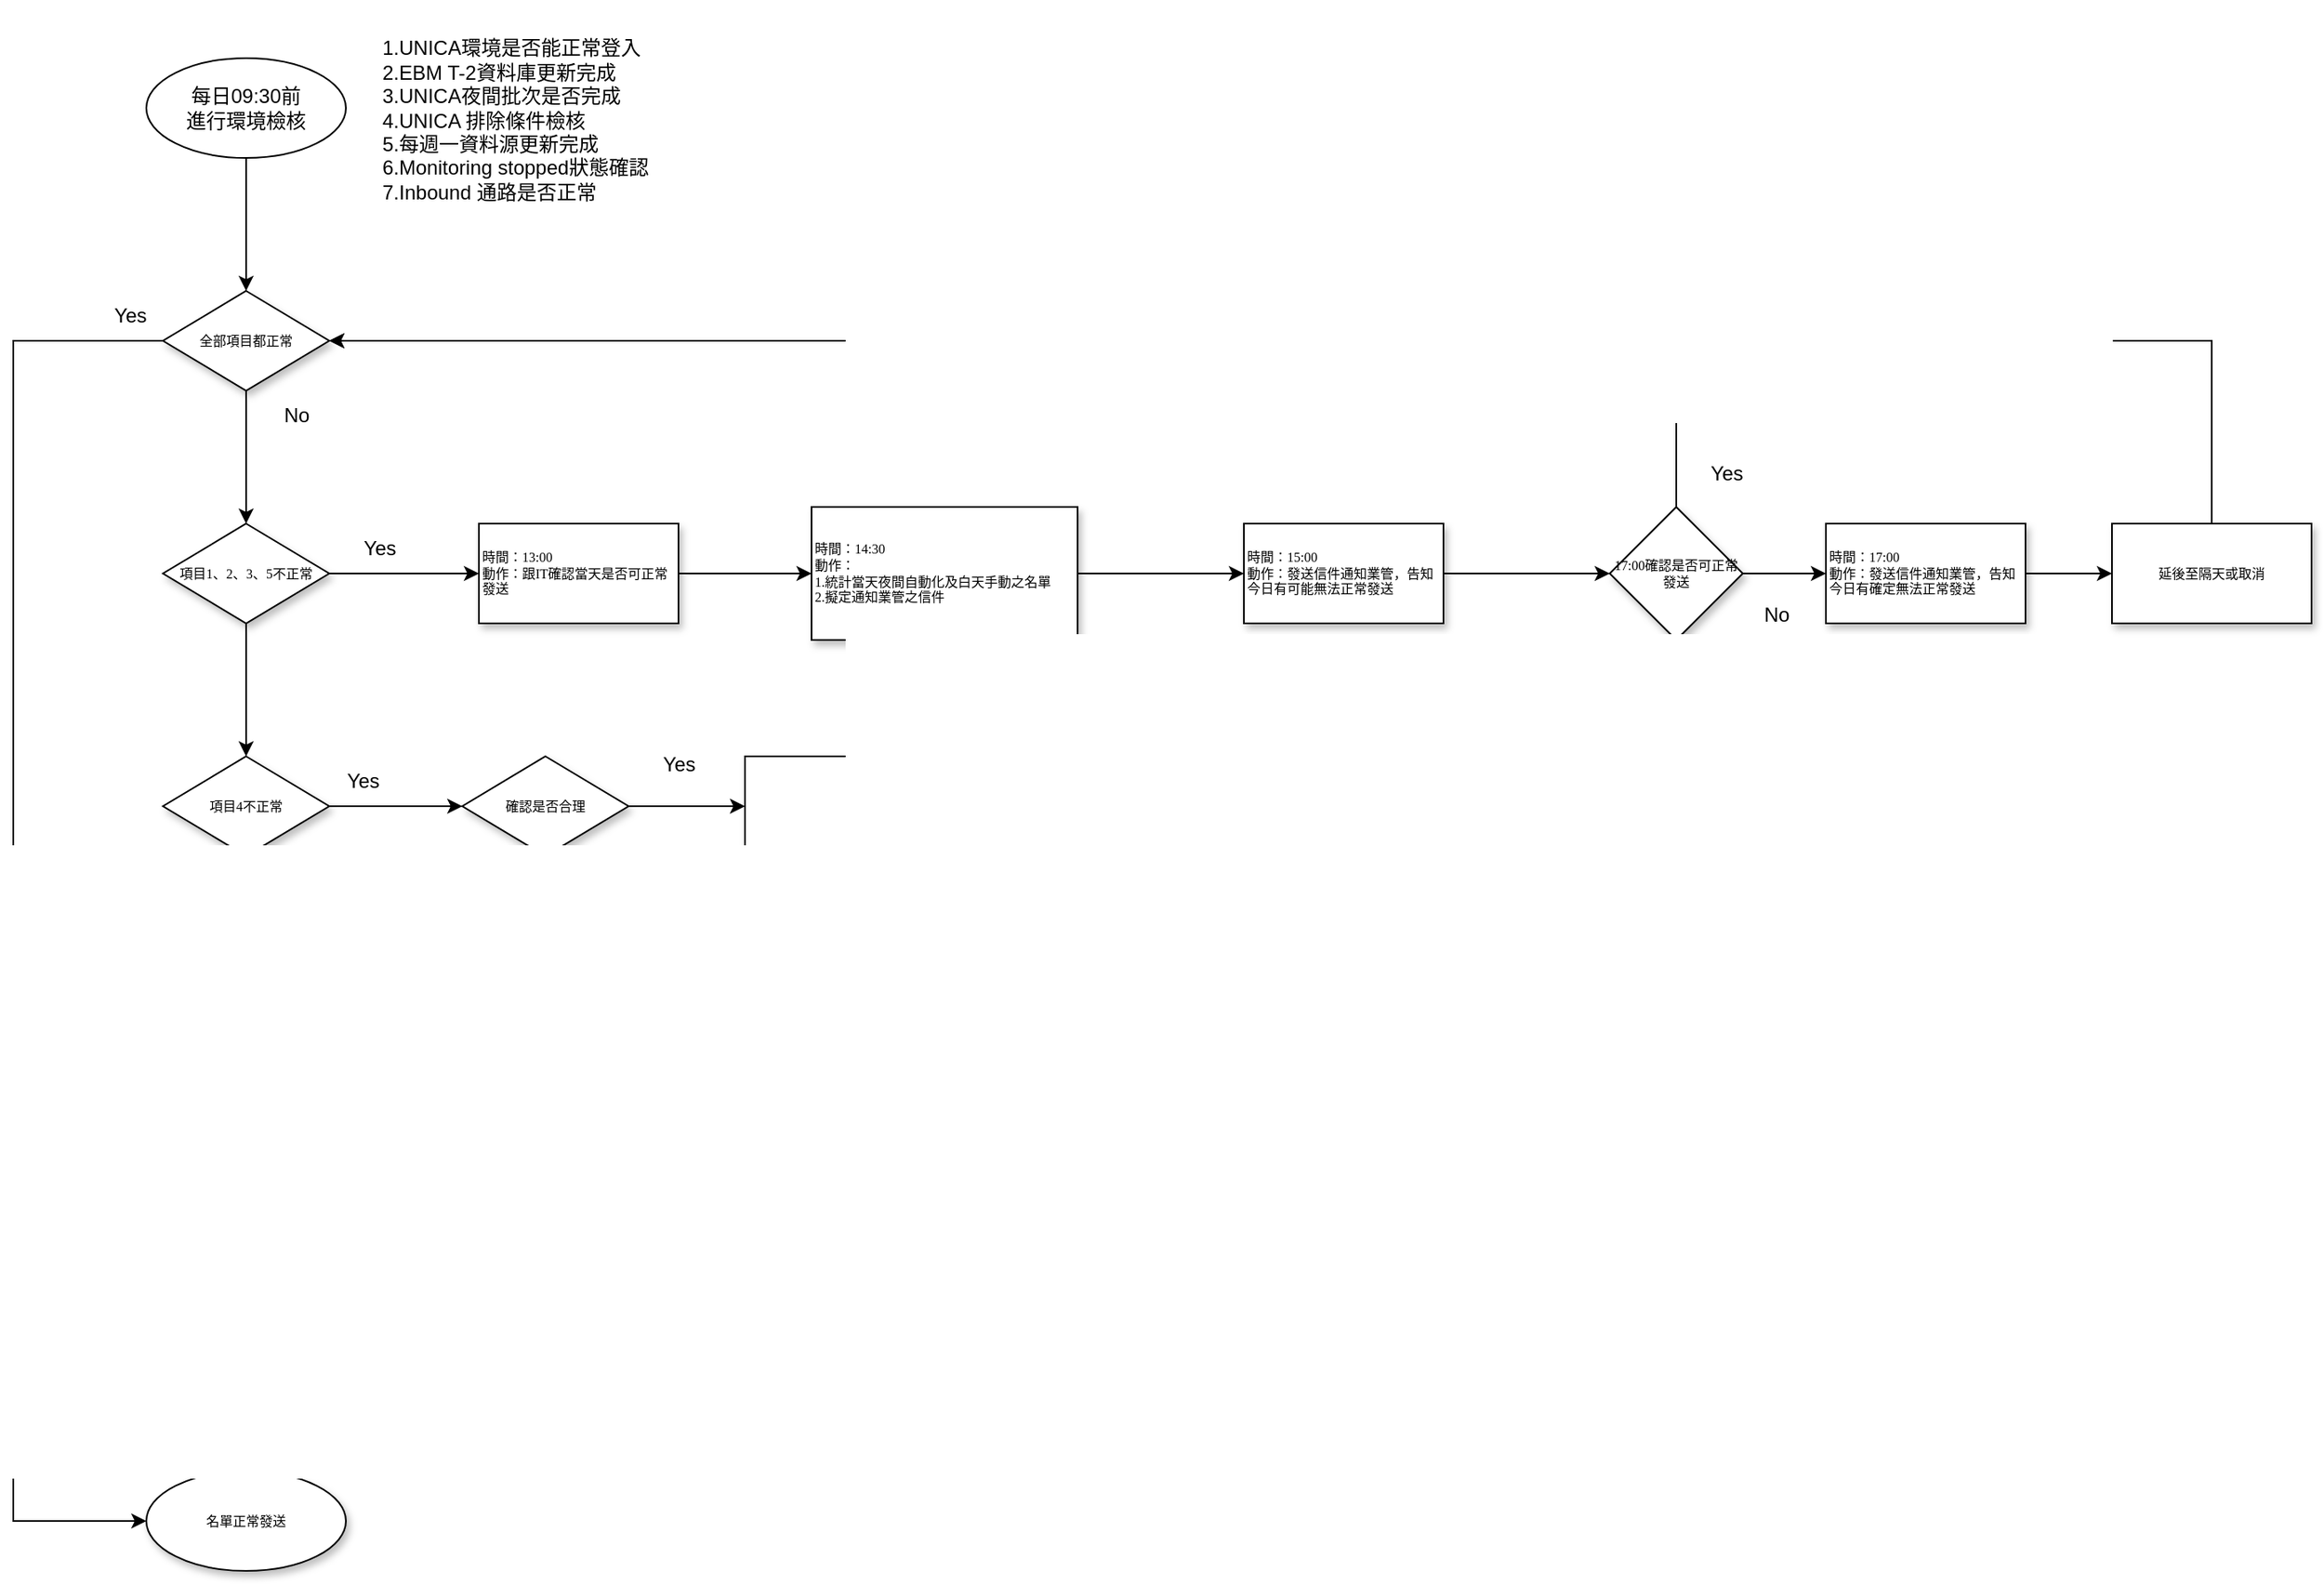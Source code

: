 <mxfile version="20.0.3" type="github">
  <diagram name="Page-1" id="edf60f1a-56cd-e834-aa8a-f176f3a09ee4">
    <mxGraphModel dx="1408" dy="692" grid="1" gridSize="10" guides="1" tooltips="1" connect="1" arrows="1" fold="1" page="1" pageScale="1" pageWidth="1600" pageHeight="900" background="none" math="0" shadow="0">
      <root>
        <mxCell id="0" />
        <mxCell id="1" parent="0" />
        <mxCell id="rSqbwyXY5E-z53X81SUt-7" value="" style="edgeStyle=orthogonalEdgeStyle;rounded=0;orthogonalLoop=1;jettySize=auto;html=1;fontSize=12;" edge="1" parent="1" source="60e70716793133e9-5" target="rSqbwyXY5E-z53X81SUt-6">
          <mxGeometry relative="1" as="geometry" />
        </mxCell>
        <mxCell id="rSqbwyXY5E-z53X81SUt-25" style="edgeStyle=orthogonalEdgeStyle;rounded=0;orthogonalLoop=1;jettySize=auto;html=1;entryX=0;entryY=0.5;entryDx=0;entryDy=0;fontSize=12;" edge="1" parent="1" source="60e70716793133e9-5" target="rSqbwyXY5E-z53X81SUt-22">
          <mxGeometry relative="1" as="geometry">
            <Array as="points">
              <mxPoint x="110" y="250" />
              <mxPoint x="110" y="960" />
            </Array>
          </mxGeometry>
        </mxCell>
        <mxCell id="60e70716793133e9-5" value="全部項目都正常" style="rhombus;whiteSpace=wrap;html=1;rounded=0;shadow=1;labelBackgroundColor=none;strokeWidth=1;fontFamily=Verdana;fontSize=8;align=center;" parent="1" vertex="1">
          <mxGeometry x="200" y="220" width="100" height="60" as="geometry" />
        </mxCell>
        <mxCell id="rSqbwyXY5E-z53X81SUt-2" style="edgeStyle=orthogonalEdgeStyle;rounded=0;orthogonalLoop=1;jettySize=auto;html=1;entryX=0.5;entryY=0;entryDx=0;entryDy=0;" edge="1" parent="1" source="rSqbwyXY5E-z53X81SUt-1" target="60e70716793133e9-5">
          <mxGeometry relative="1" as="geometry" />
        </mxCell>
        <mxCell id="rSqbwyXY5E-z53X81SUt-1" value="每日09:30前&lt;br&gt;進行環境檢核" style="ellipse;whiteSpace=wrap;html=1;" vertex="1" parent="1">
          <mxGeometry x="190" y="80" width="120" height="60" as="geometry" />
        </mxCell>
        <mxCell id="rSqbwyXY5E-z53X81SUt-3" value="&lt;div&gt;&lt;font style=&quot;font-size: 12px;&quot;&gt;&lt;br&gt;&lt;/font&gt;&lt;/div&gt;&lt;div&gt;&lt;font style=&quot;font-size: 12px;&quot;&gt;1.UNICA環境是否能正常登入&lt;/font&gt;&lt;/div&gt;&lt;div&gt;&lt;font style=&quot;font-size: 12px;&quot;&gt;2.EBM T-2資料庫更新完成&lt;/font&gt;&lt;/div&gt;&lt;div&gt;&lt;font style=&quot;font-size: 12px;&quot;&gt;3.UNICA夜間批次是否完成&lt;/font&gt;&lt;/div&gt;&lt;div&gt;&lt;font style=&quot;font-size: 12px;&quot;&gt;4.UNICA 排除條件檢核&lt;/font&gt;&lt;/div&gt;&lt;div&gt;&lt;font style=&quot;font-size: 12px;&quot;&gt;5.每週一資料源更新完成&lt;/font&gt;&lt;/div&gt;&lt;div&gt;&lt;font style=&quot;font-size: 12px;&quot;&gt;6.Monitoring stopped狀態確認&lt;/font&gt;&lt;/div&gt;&lt;div&gt;&lt;font style=&quot;font-size: 12px;&quot;&gt;7.Inbound 通路是否正常&lt;/font&gt;&lt;/div&gt;" style="text;html=1;resizable=0;autosize=1;align=left;verticalAlign=middle;points=[];fillColor=none;strokeColor=none;rounded=0;strokeWidth=12;" vertex="1" parent="1">
          <mxGeometry x="330" y="45" width="180" height="130" as="geometry" />
        </mxCell>
        <mxCell id="rSqbwyXY5E-z53X81SUt-10" value="" style="edgeStyle=orthogonalEdgeStyle;rounded=0;orthogonalLoop=1;jettySize=auto;html=1;fontSize=12;" edge="1" parent="1" source="rSqbwyXY5E-z53X81SUt-6" target="rSqbwyXY5E-z53X81SUt-9">
          <mxGeometry relative="1" as="geometry" />
        </mxCell>
        <mxCell id="rSqbwyXY5E-z53X81SUt-15" value="" style="edgeStyle=orthogonalEdgeStyle;rounded=0;orthogonalLoop=1;jettySize=auto;html=1;fontSize=12;" edge="1" parent="1" source="rSqbwyXY5E-z53X81SUt-6" target="rSqbwyXY5E-z53X81SUt-14">
          <mxGeometry relative="1" as="geometry" />
        </mxCell>
        <mxCell id="rSqbwyXY5E-z53X81SUt-6" value="項目1、2、3、5不正常" style="rhombus;whiteSpace=wrap;html=1;rounded=0;shadow=1;labelBackgroundColor=none;strokeWidth=1;fontFamily=Verdana;fontSize=8;align=center;" vertex="1" parent="1">
          <mxGeometry x="200" y="360" width="100" height="60" as="geometry" />
        </mxCell>
        <mxCell id="rSqbwyXY5E-z53X81SUt-27" value="" style="edgeStyle=orthogonalEdgeStyle;rounded=0;orthogonalLoop=1;jettySize=auto;html=1;fontSize=12;" edge="1" parent="1" source="rSqbwyXY5E-z53X81SUt-9" target="rSqbwyXY5E-z53X81SUt-26">
          <mxGeometry relative="1" as="geometry" />
        </mxCell>
        <mxCell id="rSqbwyXY5E-z53X81SUt-9" value="&lt;div&gt;&lt;span style=&quot;font-size: 8px;&quot;&gt;時間：13:00&lt;/span&gt;&lt;/div&gt;&lt;div&gt;&lt;span style=&quot;font-size: 8px;&quot;&gt;動作：跟IT確認當天是否可正常發送&lt;/span&gt;&lt;/div&gt;" style="whiteSpace=wrap;html=1;fontSize=8;fontFamily=Verdana;rounded=0;shadow=1;labelBackgroundColor=none;strokeWidth=1;align=left;" vertex="1" parent="1">
          <mxGeometry x="390" y="360" width="120" height="60" as="geometry" />
        </mxCell>
        <mxCell id="rSqbwyXY5E-z53X81SUt-13" value="Yes" style="text;html=1;resizable=0;autosize=1;align=center;verticalAlign=middle;points=[];fillColor=none;strokeColor=none;rounded=0;fontSize=12;" vertex="1" parent="1">
          <mxGeometry x="310" y="360" width="40" height="30" as="geometry" />
        </mxCell>
        <mxCell id="rSqbwyXY5E-z53X81SUt-17" value="" style="edgeStyle=orthogonalEdgeStyle;rounded=0;orthogonalLoop=1;jettySize=auto;html=1;fontSize=12;" edge="1" parent="1" source="rSqbwyXY5E-z53X81SUt-14" target="rSqbwyXY5E-z53X81SUt-16">
          <mxGeometry relative="1" as="geometry" />
        </mxCell>
        <mxCell id="rSqbwyXY5E-z53X81SUt-14" value="項目4不正常" style="rhombus;whiteSpace=wrap;html=1;rounded=0;shadow=1;labelBackgroundColor=none;strokeWidth=1;fontFamily=Verdana;fontSize=8;align=center;" vertex="1" parent="1">
          <mxGeometry x="200" y="500" width="100" height="60" as="geometry" />
        </mxCell>
        <mxCell id="rSqbwyXY5E-z53X81SUt-20" value="" style="edgeStyle=orthogonalEdgeStyle;rounded=0;orthogonalLoop=1;jettySize=auto;html=1;fontSize=12;" edge="1" parent="1" source="rSqbwyXY5E-z53X81SUt-16" target="rSqbwyXY5E-z53X81SUt-19">
          <mxGeometry relative="1" as="geometry" />
        </mxCell>
        <mxCell id="rSqbwyXY5E-z53X81SUt-16" value="確認是否合理" style="rhombus;whiteSpace=wrap;html=1;rounded=0;shadow=1;labelBackgroundColor=none;strokeWidth=1;fontFamily=Verdana;fontSize=8;align=center;" vertex="1" parent="1">
          <mxGeometry x="380" y="500" width="100" height="60" as="geometry" />
        </mxCell>
        <mxCell id="rSqbwyXY5E-z53X81SUt-18" value="Yes" style="text;html=1;resizable=0;autosize=1;align=center;verticalAlign=middle;points=[];fillColor=none;strokeColor=none;rounded=0;fontSize=12;" vertex="1" parent="1">
          <mxGeometry x="300" y="500" width="40" height="30" as="geometry" />
        </mxCell>
        <mxCell id="rSqbwyXY5E-z53X81SUt-19" value="" style="whiteSpace=wrap;html=1;fontSize=8;fontFamily=Verdana;rounded=0;shadow=1;labelBackgroundColor=none;strokeWidth=1;" vertex="1" parent="1">
          <mxGeometry x="550" y="500" width="120" height="60" as="geometry" />
        </mxCell>
        <mxCell id="rSqbwyXY5E-z53X81SUt-21" value="Yes" style="text;html=1;resizable=0;autosize=1;align=center;verticalAlign=middle;points=[];fillColor=none;strokeColor=none;rounded=0;fontSize=12;" vertex="1" parent="1">
          <mxGeometry x="490" y="490" width="40" height="30" as="geometry" />
        </mxCell>
        <mxCell id="rSqbwyXY5E-z53X81SUt-22" value="名單正常發送" style="ellipse;whiteSpace=wrap;html=1;fontSize=8;fontFamily=Verdana;rounded=0;shadow=1;labelBackgroundColor=none;strokeWidth=1;" vertex="1" parent="1">
          <mxGeometry x="190" y="930" width="120" height="60" as="geometry" />
        </mxCell>
        <mxCell id="rSqbwyXY5E-z53X81SUt-24" value="Yes" style="text;html=1;resizable=0;autosize=1;align=center;verticalAlign=middle;points=[];fillColor=none;strokeColor=none;rounded=0;fontSize=12;" vertex="1" parent="1">
          <mxGeometry x="160" y="220" width="40" height="30" as="geometry" />
        </mxCell>
        <mxCell id="rSqbwyXY5E-z53X81SUt-29" value="" style="edgeStyle=orthogonalEdgeStyle;rounded=0;orthogonalLoop=1;jettySize=auto;html=1;fontSize=12;" edge="1" parent="1" source="rSqbwyXY5E-z53X81SUt-26" target="rSqbwyXY5E-z53X81SUt-28">
          <mxGeometry relative="1" as="geometry" />
        </mxCell>
        <mxCell id="rSqbwyXY5E-z53X81SUt-26" value="&lt;div&gt;&lt;span style=&quot;font-size: 8px;&quot;&gt;時間：14:30&lt;/span&gt;&lt;/div&gt;&lt;div&gt;&lt;span style=&quot;font-size: 8px;&quot;&gt;動作：&lt;/span&gt;&lt;/div&gt;&lt;div&gt;&lt;span style=&quot;font-size: 8px;&quot;&gt;1.統計當天夜間自動化及白天手動之名單&lt;/span&gt;&lt;/div&gt;&lt;div&gt;&lt;span style=&quot;font-size: 8px;&quot;&gt;2.擬定通知業管之信件&lt;/span&gt;&lt;/div&gt;" style="whiteSpace=wrap;html=1;fontSize=8;fontFamily=Verdana;rounded=0;shadow=1;labelBackgroundColor=none;strokeWidth=1;align=left;" vertex="1" parent="1">
          <mxGeometry x="590" y="350" width="160" height="80" as="geometry" />
        </mxCell>
        <mxCell id="rSqbwyXY5E-z53X81SUt-37" value="" style="edgeStyle=orthogonalEdgeStyle;rounded=0;orthogonalLoop=1;jettySize=auto;html=1;fontSize=12;" edge="1" parent="1" source="rSqbwyXY5E-z53X81SUt-28" target="rSqbwyXY5E-z53X81SUt-36">
          <mxGeometry relative="1" as="geometry" />
        </mxCell>
        <mxCell id="rSqbwyXY5E-z53X81SUt-28" value="&lt;div&gt;&lt;span style=&quot;font-size: 8px;&quot;&gt;時間：15:00&lt;/span&gt;&lt;/div&gt;&lt;div&gt;&lt;span style=&quot;font-size: 8px;&quot;&gt;動作：發送信件通知業管，告知今日有可能無法正常發送&lt;/span&gt;&lt;/div&gt;" style="whiteSpace=wrap;html=1;fontSize=8;fontFamily=Verdana;align=left;rounded=0;shadow=1;labelBackgroundColor=none;strokeWidth=1;" vertex="1" parent="1">
          <mxGeometry x="850" y="360" width="120" height="60" as="geometry" />
        </mxCell>
        <mxCell id="rSqbwyXY5E-z53X81SUt-43" value="" style="edgeStyle=orthogonalEdgeStyle;rounded=0;orthogonalLoop=1;jettySize=auto;html=1;fontSize=12;" edge="1" parent="1" source="rSqbwyXY5E-z53X81SUt-30" target="rSqbwyXY5E-z53X81SUt-42">
          <mxGeometry relative="1" as="geometry" />
        </mxCell>
        <mxCell id="rSqbwyXY5E-z53X81SUt-30" value="&lt;div&gt;&lt;span style=&quot;font-size: 8px;&quot;&gt;時間：17:00&lt;/span&gt;&lt;/div&gt;&lt;div&gt;&lt;span style=&quot;font-size: 8px;&quot;&gt;動作：發送信件通知業管，告知今日有確定無法正常發送&lt;/span&gt;&lt;/div&gt;" style="whiteSpace=wrap;html=1;fontSize=8;fontFamily=Verdana;align=left;rounded=0;shadow=1;labelBackgroundColor=none;strokeWidth=1;" vertex="1" parent="1">
          <mxGeometry x="1200" y="360" width="120" height="60" as="geometry" />
        </mxCell>
        <mxCell id="rSqbwyXY5E-z53X81SUt-40" style="edgeStyle=orthogonalEdgeStyle;rounded=0;orthogonalLoop=1;jettySize=auto;html=1;exitX=0.5;exitY=0;exitDx=0;exitDy=0;entryX=1;entryY=0.5;entryDx=0;entryDy=0;fontSize=12;" edge="1" parent="1" source="rSqbwyXY5E-z53X81SUt-36" target="60e70716793133e9-5">
          <mxGeometry relative="1" as="geometry" />
        </mxCell>
        <mxCell id="rSqbwyXY5E-z53X81SUt-41" style="edgeStyle=orthogonalEdgeStyle;rounded=0;orthogonalLoop=1;jettySize=auto;html=1;exitX=1;exitY=0.5;exitDx=0;exitDy=0;fontSize=12;" edge="1" parent="1" source="rSqbwyXY5E-z53X81SUt-36" target="rSqbwyXY5E-z53X81SUt-30">
          <mxGeometry relative="1" as="geometry" />
        </mxCell>
        <mxCell id="rSqbwyXY5E-z53X81SUt-36" value="17:00確認是否可正常發送" style="rhombus;whiteSpace=wrap;html=1;fontSize=8;fontFamily=Verdana;align=center;rounded=0;shadow=1;labelBackgroundColor=none;strokeWidth=1;" vertex="1" parent="1">
          <mxGeometry x="1070" y="350" width="80" height="80" as="geometry" />
        </mxCell>
        <mxCell id="rSqbwyXY5E-z53X81SUt-39" value="Yes" style="text;html=1;resizable=0;autosize=1;align=center;verticalAlign=middle;points=[];fillColor=none;strokeColor=none;rounded=0;fontSize=12;" vertex="1" parent="1">
          <mxGeometry x="1120" y="315" width="40" height="30" as="geometry" />
        </mxCell>
        <mxCell id="rSqbwyXY5E-z53X81SUt-44" style="edgeStyle=orthogonalEdgeStyle;rounded=0;orthogonalLoop=1;jettySize=auto;html=1;entryX=1;entryY=0.5;entryDx=0;entryDy=0;fontSize=12;" edge="1" parent="1" source="rSqbwyXY5E-z53X81SUt-42" target="60e70716793133e9-5">
          <mxGeometry relative="1" as="geometry">
            <Array as="points">
              <mxPoint x="1432" y="250" />
            </Array>
          </mxGeometry>
        </mxCell>
        <mxCell id="rSqbwyXY5E-z53X81SUt-42" value="延後至隔天或取消" style="whiteSpace=wrap;html=1;fontSize=8;fontFamily=Verdana;align=center;rounded=0;shadow=1;labelBackgroundColor=none;strokeWidth=1;" vertex="1" parent="1">
          <mxGeometry x="1372" y="360" width="120" height="60" as="geometry" />
        </mxCell>
        <mxCell id="rSqbwyXY5E-z53X81SUt-45" value="No" style="text;html=1;resizable=0;autosize=1;align=center;verticalAlign=middle;points=[];fillColor=none;strokeColor=none;rounded=0;fontSize=12;" vertex="1" parent="1">
          <mxGeometry x="260" y="280" width="40" height="30" as="geometry" />
        </mxCell>
        <mxCell id="rSqbwyXY5E-z53X81SUt-46" value="No" style="text;html=1;resizable=0;autosize=1;align=center;verticalAlign=middle;points=[];fillColor=none;strokeColor=none;rounded=0;fontSize=12;" vertex="1" parent="1">
          <mxGeometry x="1150" y="400" width="40" height="30" as="geometry" />
        </mxCell>
      </root>
    </mxGraphModel>
  </diagram>
</mxfile>
